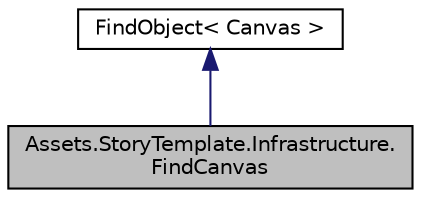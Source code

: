 digraph "Assets.StoryTemplate.Infrastructure.FindCanvas"
{
  edge [fontname="Helvetica",fontsize="10",labelfontname="Helvetica",labelfontsize="10"];
  node [fontname="Helvetica",fontsize="10",shape=record];
  Node1 [label="Assets.StoryTemplate.Infrastructure.\lFindCanvas",height=0.2,width=0.4,color="black", fillcolor="grey75", style="filled", fontcolor="black"];
  Node2 -> Node1 [dir="back",color="midnightblue",fontsize="10",style="solid",fontname="Helvetica"];
  Node2 [label="FindObject\< Canvas \>",height=0.2,width=0.4,color="black", fillcolor="white", style="filled",URL="$dd/d04/classAssets_1_1StoryTemplate_1_1Infrastructure_1_1FindObject.html"];
}
